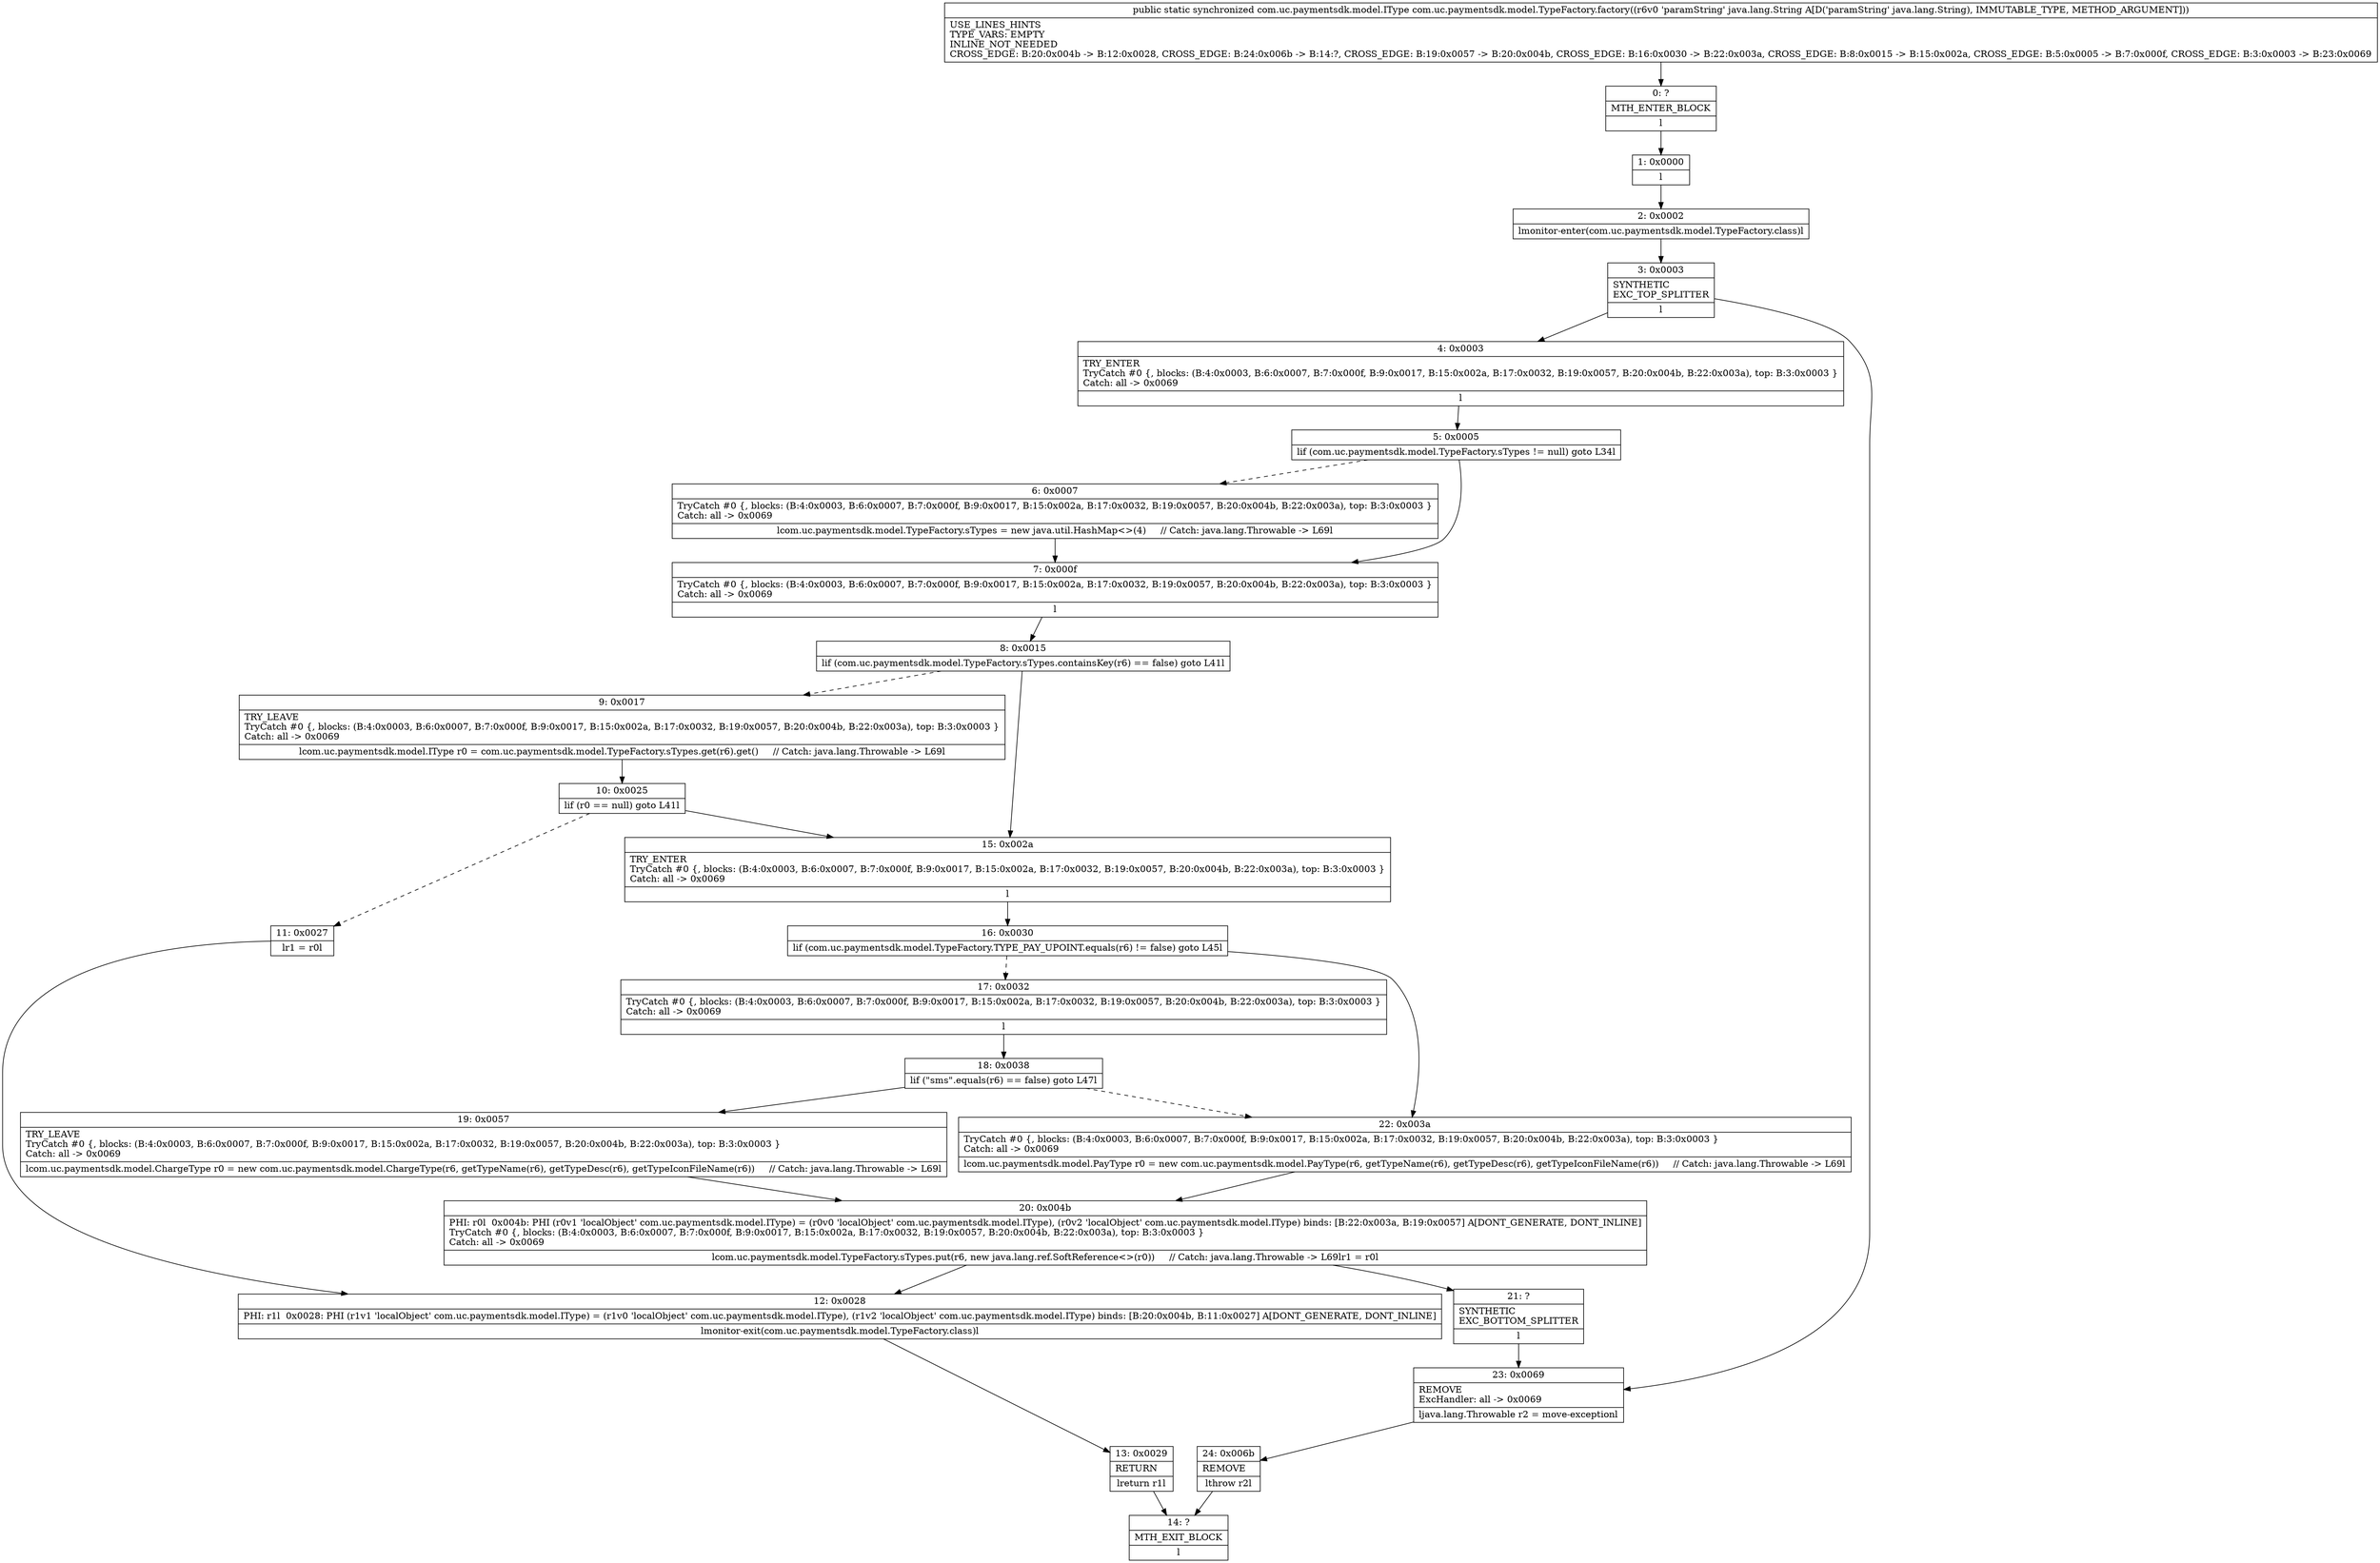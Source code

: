 digraph "CFG forcom.uc.paymentsdk.model.TypeFactory.factory(Ljava\/lang\/String;)Lcom\/uc\/paymentsdk\/model\/IType;" {
Node_0 [shape=record,label="{0\:\ ?|MTH_ENTER_BLOCK\l|l}"];
Node_1 [shape=record,label="{1\:\ 0x0000|l}"];
Node_2 [shape=record,label="{2\:\ 0x0002|lmonitor\-enter(com.uc.paymentsdk.model.TypeFactory.class)l}"];
Node_3 [shape=record,label="{3\:\ 0x0003|SYNTHETIC\lEXC_TOP_SPLITTER\l|l}"];
Node_4 [shape=record,label="{4\:\ 0x0003|TRY_ENTER\lTryCatch #0 \{, blocks: (B:4:0x0003, B:6:0x0007, B:7:0x000f, B:9:0x0017, B:15:0x002a, B:17:0x0032, B:19:0x0057, B:20:0x004b, B:22:0x003a), top: B:3:0x0003 \}\lCatch: all \-\> 0x0069\l|l}"];
Node_5 [shape=record,label="{5\:\ 0x0005|lif (com.uc.paymentsdk.model.TypeFactory.sTypes != null) goto L34l}"];
Node_6 [shape=record,label="{6\:\ 0x0007|TryCatch #0 \{, blocks: (B:4:0x0003, B:6:0x0007, B:7:0x000f, B:9:0x0017, B:15:0x002a, B:17:0x0032, B:19:0x0057, B:20:0x004b, B:22:0x003a), top: B:3:0x0003 \}\lCatch: all \-\> 0x0069\l|lcom.uc.paymentsdk.model.TypeFactory.sTypes = new java.util.HashMap\<\>(4)     \/\/ Catch: java.lang.Throwable \-\> L69l}"];
Node_7 [shape=record,label="{7\:\ 0x000f|TryCatch #0 \{, blocks: (B:4:0x0003, B:6:0x0007, B:7:0x000f, B:9:0x0017, B:15:0x002a, B:17:0x0032, B:19:0x0057, B:20:0x004b, B:22:0x003a), top: B:3:0x0003 \}\lCatch: all \-\> 0x0069\l|l}"];
Node_8 [shape=record,label="{8\:\ 0x0015|lif (com.uc.paymentsdk.model.TypeFactory.sTypes.containsKey(r6) == false) goto L41l}"];
Node_9 [shape=record,label="{9\:\ 0x0017|TRY_LEAVE\lTryCatch #0 \{, blocks: (B:4:0x0003, B:6:0x0007, B:7:0x000f, B:9:0x0017, B:15:0x002a, B:17:0x0032, B:19:0x0057, B:20:0x004b, B:22:0x003a), top: B:3:0x0003 \}\lCatch: all \-\> 0x0069\l|lcom.uc.paymentsdk.model.IType r0 = com.uc.paymentsdk.model.TypeFactory.sTypes.get(r6).get()     \/\/ Catch: java.lang.Throwable \-\> L69l}"];
Node_10 [shape=record,label="{10\:\ 0x0025|lif (r0 == null) goto L41l}"];
Node_11 [shape=record,label="{11\:\ 0x0027|lr1 = r0l}"];
Node_12 [shape=record,label="{12\:\ 0x0028|PHI: r1l  0x0028: PHI (r1v1 'localObject' com.uc.paymentsdk.model.IType) = (r1v0 'localObject' com.uc.paymentsdk.model.IType), (r1v2 'localObject' com.uc.paymentsdk.model.IType) binds: [B:20:0x004b, B:11:0x0027] A[DONT_GENERATE, DONT_INLINE]\l|lmonitor\-exit(com.uc.paymentsdk.model.TypeFactory.class)l}"];
Node_13 [shape=record,label="{13\:\ 0x0029|RETURN\l|lreturn r1l}"];
Node_14 [shape=record,label="{14\:\ ?|MTH_EXIT_BLOCK\l|l}"];
Node_15 [shape=record,label="{15\:\ 0x002a|TRY_ENTER\lTryCatch #0 \{, blocks: (B:4:0x0003, B:6:0x0007, B:7:0x000f, B:9:0x0017, B:15:0x002a, B:17:0x0032, B:19:0x0057, B:20:0x004b, B:22:0x003a), top: B:3:0x0003 \}\lCatch: all \-\> 0x0069\l|l}"];
Node_16 [shape=record,label="{16\:\ 0x0030|lif (com.uc.paymentsdk.model.TypeFactory.TYPE_PAY_UPOINT.equals(r6) != false) goto L45l}"];
Node_17 [shape=record,label="{17\:\ 0x0032|TryCatch #0 \{, blocks: (B:4:0x0003, B:6:0x0007, B:7:0x000f, B:9:0x0017, B:15:0x002a, B:17:0x0032, B:19:0x0057, B:20:0x004b, B:22:0x003a), top: B:3:0x0003 \}\lCatch: all \-\> 0x0069\l|l}"];
Node_18 [shape=record,label="{18\:\ 0x0038|lif (\"sms\".equals(r6) == false) goto L47l}"];
Node_19 [shape=record,label="{19\:\ 0x0057|TRY_LEAVE\lTryCatch #0 \{, blocks: (B:4:0x0003, B:6:0x0007, B:7:0x000f, B:9:0x0017, B:15:0x002a, B:17:0x0032, B:19:0x0057, B:20:0x004b, B:22:0x003a), top: B:3:0x0003 \}\lCatch: all \-\> 0x0069\l|lcom.uc.paymentsdk.model.ChargeType r0 = new com.uc.paymentsdk.model.ChargeType(r6, getTypeName(r6), getTypeDesc(r6), getTypeIconFileName(r6))     \/\/ Catch: java.lang.Throwable \-\> L69l}"];
Node_20 [shape=record,label="{20\:\ 0x004b|PHI: r0l  0x004b: PHI (r0v1 'localObject' com.uc.paymentsdk.model.IType) = (r0v0 'localObject' com.uc.paymentsdk.model.IType), (r0v2 'localObject' com.uc.paymentsdk.model.IType) binds: [B:22:0x003a, B:19:0x0057] A[DONT_GENERATE, DONT_INLINE]\lTryCatch #0 \{, blocks: (B:4:0x0003, B:6:0x0007, B:7:0x000f, B:9:0x0017, B:15:0x002a, B:17:0x0032, B:19:0x0057, B:20:0x004b, B:22:0x003a), top: B:3:0x0003 \}\lCatch: all \-\> 0x0069\l|lcom.uc.paymentsdk.model.TypeFactory.sTypes.put(r6, new java.lang.ref.SoftReference\<\>(r0))     \/\/ Catch: java.lang.Throwable \-\> L69lr1 = r0l}"];
Node_21 [shape=record,label="{21\:\ ?|SYNTHETIC\lEXC_BOTTOM_SPLITTER\l|l}"];
Node_22 [shape=record,label="{22\:\ 0x003a|TryCatch #0 \{, blocks: (B:4:0x0003, B:6:0x0007, B:7:0x000f, B:9:0x0017, B:15:0x002a, B:17:0x0032, B:19:0x0057, B:20:0x004b, B:22:0x003a), top: B:3:0x0003 \}\lCatch: all \-\> 0x0069\l|lcom.uc.paymentsdk.model.PayType r0 = new com.uc.paymentsdk.model.PayType(r6, getTypeName(r6), getTypeDesc(r6), getTypeIconFileName(r6))     \/\/ Catch: java.lang.Throwable \-\> L69l}"];
Node_23 [shape=record,label="{23\:\ 0x0069|REMOVE\lExcHandler: all \-\> 0x0069\l|ljava.lang.Throwable r2 = move\-exceptionl}"];
Node_24 [shape=record,label="{24\:\ 0x006b|REMOVE\l|lthrow r2l}"];
MethodNode[shape=record,label="{public static synchronized com.uc.paymentsdk.model.IType com.uc.paymentsdk.model.TypeFactory.factory((r6v0 'paramString' java.lang.String A[D('paramString' java.lang.String), IMMUTABLE_TYPE, METHOD_ARGUMENT]))  | USE_LINES_HINTS\lTYPE_VARS: EMPTY\lINLINE_NOT_NEEDED\lCROSS_EDGE: B:20:0x004b \-\> B:12:0x0028, CROSS_EDGE: B:24:0x006b \-\> B:14:?, CROSS_EDGE: B:19:0x0057 \-\> B:20:0x004b, CROSS_EDGE: B:16:0x0030 \-\> B:22:0x003a, CROSS_EDGE: B:8:0x0015 \-\> B:15:0x002a, CROSS_EDGE: B:5:0x0005 \-\> B:7:0x000f, CROSS_EDGE: B:3:0x0003 \-\> B:23:0x0069\l}"];
MethodNode -> Node_0;
Node_0 -> Node_1;
Node_1 -> Node_2;
Node_2 -> Node_3;
Node_3 -> Node_4;
Node_3 -> Node_23;
Node_4 -> Node_5;
Node_5 -> Node_6[style=dashed];
Node_5 -> Node_7;
Node_6 -> Node_7;
Node_7 -> Node_8;
Node_8 -> Node_9[style=dashed];
Node_8 -> Node_15;
Node_9 -> Node_10;
Node_10 -> Node_11[style=dashed];
Node_10 -> Node_15;
Node_11 -> Node_12;
Node_12 -> Node_13;
Node_13 -> Node_14;
Node_15 -> Node_16;
Node_16 -> Node_17[style=dashed];
Node_16 -> Node_22;
Node_17 -> Node_18;
Node_18 -> Node_22[style=dashed];
Node_18 -> Node_19;
Node_19 -> Node_20;
Node_20 -> Node_12;
Node_20 -> Node_21;
Node_21 -> Node_23;
Node_22 -> Node_20;
Node_23 -> Node_24;
Node_24 -> Node_14;
}

